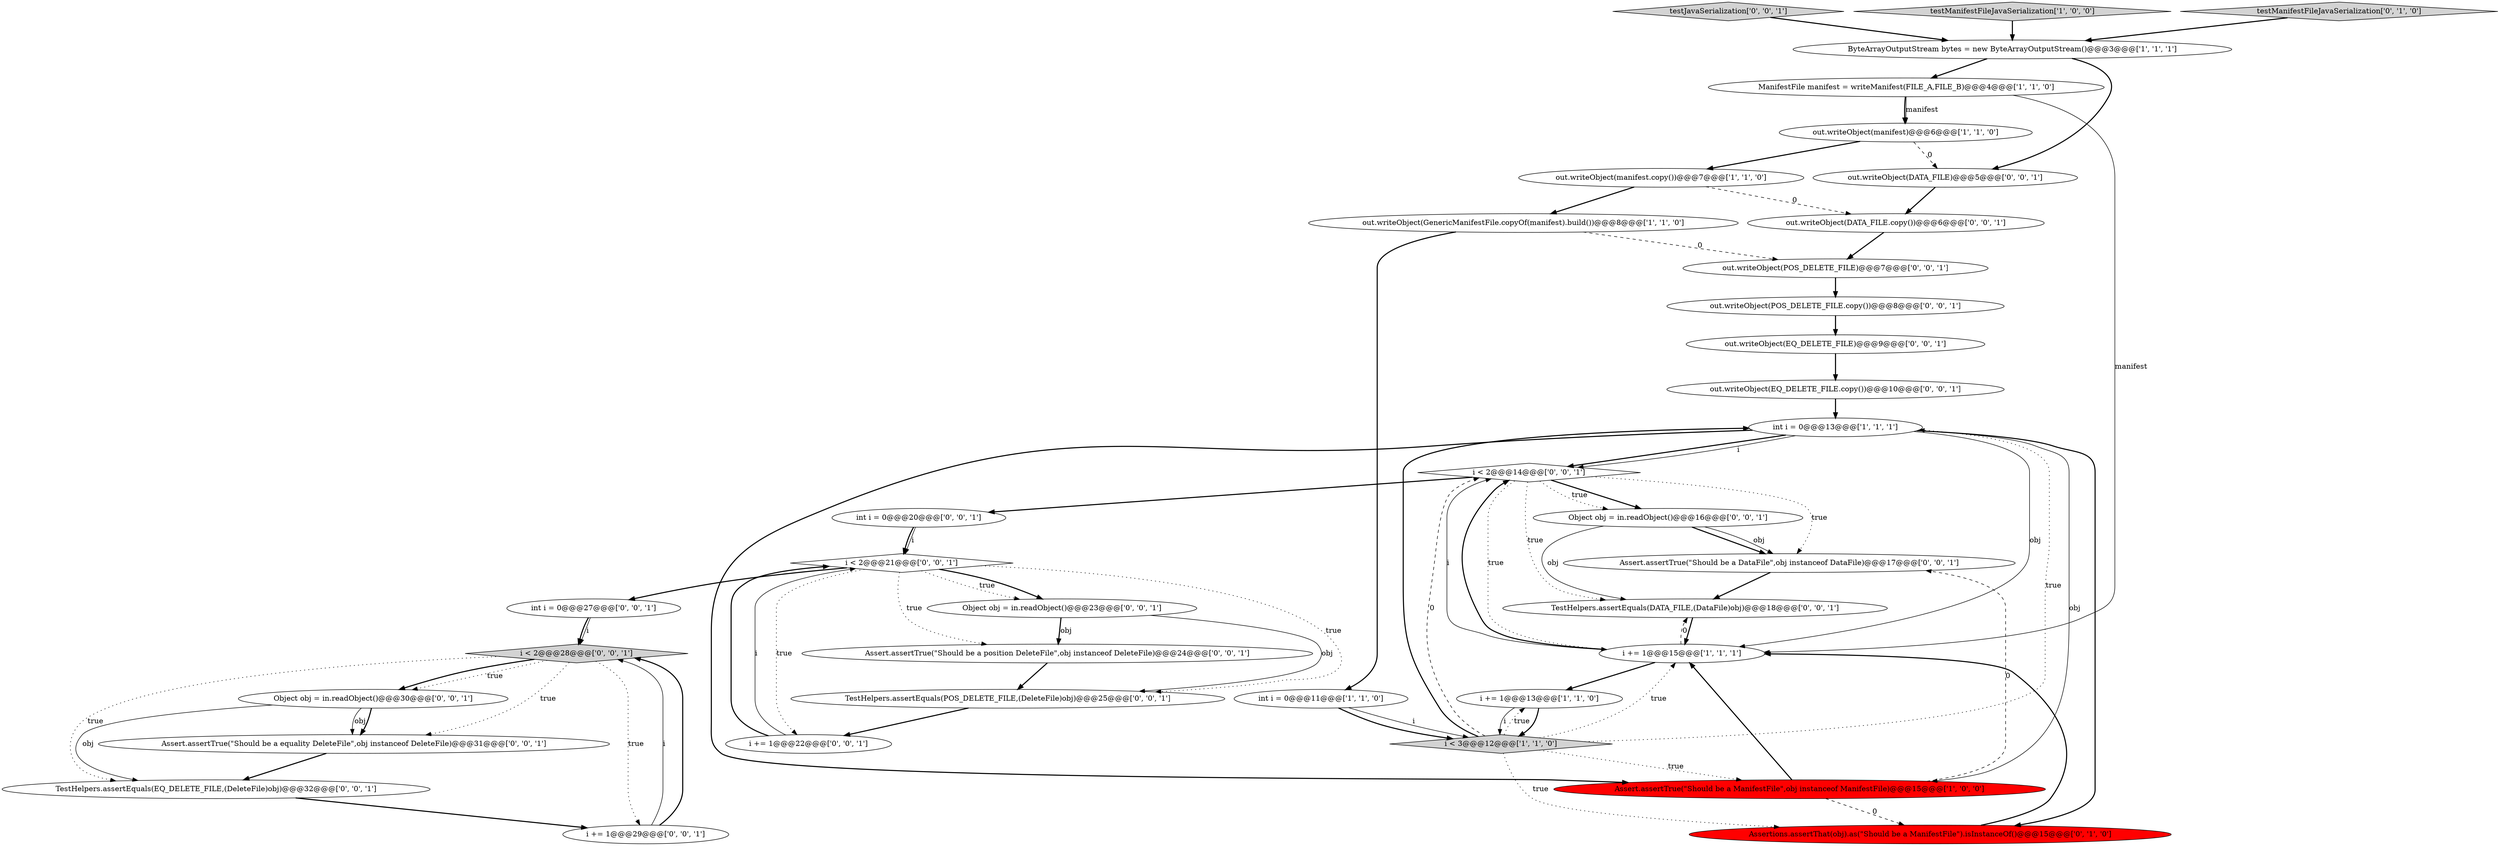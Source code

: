 digraph {
21 [style = filled, label = "out.writeObject(EQ_DELETE_FILE.copy())@@@10@@@['0', '0', '1']", fillcolor = white, shape = ellipse image = "AAA0AAABBB3BBB"];
10 [style = filled, label = "int i = 0@@@13@@@['1', '1', '1']", fillcolor = white, shape = ellipse image = "AAA0AAABBB1BBB"];
33 [style = filled, label = "out.writeObject(EQ_DELETE_FILE)@@@9@@@['0', '0', '1']", fillcolor = white, shape = ellipse image = "AAA0AAABBB3BBB"];
0 [style = filled, label = "out.writeObject(GenericManifestFile.copyOf(manifest).build())@@@8@@@['1', '1', '0']", fillcolor = white, shape = ellipse image = "AAA0AAABBB1BBB"];
14 [style = filled, label = "Assert.assertTrue(\"Should be a position DeleteFile\",obj instanceof DeleteFile)@@@24@@@['0', '0', '1']", fillcolor = white, shape = ellipse image = "AAA0AAABBB3BBB"];
17 [style = filled, label = "Assert.assertTrue(\"Should be a DataFile\",obj instanceof DataFile)@@@17@@@['0', '0', '1']", fillcolor = white, shape = ellipse image = "AAA0AAABBB3BBB"];
20 [style = filled, label = "Object obj = in.readObject()@@@23@@@['0', '0', '1']", fillcolor = white, shape = ellipse image = "AAA0AAABBB3BBB"];
36 [style = filled, label = "out.writeObject(POS_DELETE_FILE)@@@7@@@['0', '0', '1']", fillcolor = white, shape = ellipse image = "AAA0AAABBB3BBB"];
1 [style = filled, label = "out.writeObject(manifest)@@@6@@@['1', '1', '0']", fillcolor = white, shape = ellipse image = "AAA0AAABBB1BBB"];
27 [style = filled, label = "out.writeObject(POS_DELETE_FILE.copy())@@@8@@@['0', '0', '1']", fillcolor = white, shape = ellipse image = "AAA0AAABBB3BBB"];
15 [style = filled, label = "out.writeObject(DATA_FILE)@@@5@@@['0', '0', '1']", fillcolor = white, shape = ellipse image = "AAA0AAABBB3BBB"];
31 [style = filled, label = "i < 2@@@14@@@['0', '0', '1']", fillcolor = white, shape = diamond image = "AAA0AAABBB3BBB"];
34 [style = filled, label = "testJavaSerialization['0', '0', '1']", fillcolor = lightgray, shape = diamond image = "AAA0AAABBB3BBB"];
22 [style = filled, label = "i < 2@@@28@@@['0', '0', '1']", fillcolor = lightgray, shape = diamond image = "AAA0AAABBB3BBB"];
7 [style = filled, label = "out.writeObject(manifest.copy())@@@7@@@['1', '1', '0']", fillcolor = white, shape = ellipse image = "AAA0AAABBB1BBB"];
8 [style = filled, label = "i += 1@@@13@@@['1', '1', '0']", fillcolor = white, shape = ellipse image = "AAA0AAABBB1BBB"];
32 [style = filled, label = "TestHelpers.assertEquals(DATA_FILE,(DataFile)obj)@@@18@@@['0', '0', '1']", fillcolor = white, shape = ellipse image = "AAA0AAABBB3BBB"];
4 [style = filled, label = "i < 3@@@12@@@['1', '1', '0']", fillcolor = lightgray, shape = diamond image = "AAA0AAABBB1BBB"];
25 [style = filled, label = "i < 2@@@21@@@['0', '0', '1']", fillcolor = white, shape = diamond image = "AAA0AAABBB3BBB"];
24 [style = filled, label = "Object obj = in.readObject()@@@16@@@['0', '0', '1']", fillcolor = white, shape = ellipse image = "AAA0AAABBB3BBB"];
35 [style = filled, label = "Object obj = in.readObject()@@@30@@@['0', '0', '1']", fillcolor = white, shape = ellipse image = "AAA0AAABBB3BBB"];
28 [style = filled, label = "i += 1@@@29@@@['0', '0', '1']", fillcolor = white, shape = ellipse image = "AAA0AAABBB3BBB"];
11 [style = filled, label = "i += 1@@@15@@@['1', '1', '1']", fillcolor = white, shape = ellipse image = "AAA0AAABBB1BBB"];
13 [style = filled, label = "Assertions.assertThat(obj).as(\"Should be a ManifestFile\").isInstanceOf()@@@15@@@['0', '1', '0']", fillcolor = red, shape = ellipse image = "AAA1AAABBB2BBB"];
30 [style = filled, label = "Assert.assertTrue(\"Should be a equality DeleteFile\",obj instanceof DeleteFile)@@@31@@@['0', '0', '1']", fillcolor = white, shape = ellipse image = "AAA0AAABBB3BBB"];
9 [style = filled, label = "ManifestFile manifest = writeManifest(FILE_A,FILE_B)@@@4@@@['1', '1', '0']", fillcolor = white, shape = ellipse image = "AAA0AAABBB1BBB"];
5 [style = filled, label = "ByteArrayOutputStream bytes = new ByteArrayOutputStream()@@@3@@@['1', '1', '1']", fillcolor = white, shape = ellipse image = "AAA0AAABBB1BBB"];
3 [style = filled, label = "testManifestFileJavaSerialization['1', '0', '0']", fillcolor = lightgray, shape = diamond image = "AAA0AAABBB1BBB"];
6 [style = filled, label = "int i = 0@@@11@@@['1', '1', '0']", fillcolor = white, shape = ellipse image = "AAA0AAABBB1BBB"];
16 [style = filled, label = "int i = 0@@@20@@@['0', '0', '1']", fillcolor = white, shape = ellipse image = "AAA0AAABBB3BBB"];
26 [style = filled, label = "TestHelpers.assertEquals(EQ_DELETE_FILE,(DeleteFile)obj)@@@32@@@['0', '0', '1']", fillcolor = white, shape = ellipse image = "AAA0AAABBB3BBB"];
12 [style = filled, label = "testManifestFileJavaSerialization['0', '1', '0']", fillcolor = lightgray, shape = diamond image = "AAA0AAABBB2BBB"];
23 [style = filled, label = "int i = 0@@@27@@@['0', '0', '1']", fillcolor = white, shape = ellipse image = "AAA0AAABBB3BBB"];
29 [style = filled, label = "out.writeObject(DATA_FILE.copy())@@@6@@@['0', '0', '1']", fillcolor = white, shape = ellipse image = "AAA0AAABBB3BBB"];
19 [style = filled, label = "TestHelpers.assertEquals(POS_DELETE_FILE,(DeleteFile)obj)@@@25@@@['0', '0', '1']", fillcolor = white, shape = ellipse image = "AAA0AAABBB3BBB"];
18 [style = filled, label = "i += 1@@@22@@@['0', '0', '1']", fillcolor = white, shape = ellipse image = "AAA0AAABBB3BBB"];
2 [style = filled, label = "Assert.assertTrue(\"Should be a ManifestFile\",obj instanceof ManifestFile)@@@15@@@['1', '0', '0']", fillcolor = red, shape = ellipse image = "AAA1AAABBB1BBB"];
10->11 [style = solid, label="obj"];
11->32 [style = dashed, label="0"];
21->10 [style = bold, label=""];
12->5 [style = bold, label=""];
5->9 [style = bold, label=""];
1->15 [style = dashed, label="0"];
5->15 [style = bold, label=""];
23->22 [style = solid, label="i"];
2->17 [style = dashed, label="0"];
25->18 [style = dotted, label="true"];
3->5 [style = bold, label=""];
23->22 [style = bold, label=""];
2->13 [style = dashed, label="0"];
24->17 [style = bold, label=""];
22->35 [style = dotted, label="true"];
27->33 [style = bold, label=""];
26->28 [style = bold, label=""];
8->4 [style = bold, label=""];
0->36 [style = dashed, label="0"];
32->11 [style = bold, label=""];
25->19 [style = dotted, label="true"];
8->4 [style = solid, label="i"];
20->19 [style = solid, label="obj"];
29->36 [style = bold, label=""];
19->18 [style = bold, label=""];
6->4 [style = solid, label="i"];
10->31 [style = bold, label=""];
30->26 [style = bold, label=""];
7->0 [style = bold, label=""];
20->14 [style = bold, label=""];
31->11 [style = dotted, label="true"];
35->30 [style = solid, label="obj"];
13->11 [style = bold, label=""];
35->26 [style = solid, label="obj"];
4->13 [style = dotted, label="true"];
6->4 [style = bold, label=""];
25->20 [style = dotted, label="true"];
31->17 [style = dotted, label="true"];
18->25 [style = bold, label=""];
11->8 [style = bold, label=""];
10->2 [style = bold, label=""];
9->1 [style = bold, label=""];
4->2 [style = dotted, label="true"];
15->29 [style = bold, label=""];
4->10 [style = bold, label=""];
20->14 [style = solid, label="obj"];
4->10 [style = dotted, label="true"];
31->24 [style = bold, label=""];
4->11 [style = dotted, label="true"];
14->19 [style = bold, label=""];
1->7 [style = bold, label=""];
11->31 [style = bold, label=""];
25->20 [style = bold, label=""];
10->13 [style = bold, label=""];
22->26 [style = dotted, label="true"];
24->17 [style = solid, label="obj"];
24->32 [style = solid, label="obj"];
18->25 [style = solid, label="i"];
22->35 [style = bold, label=""];
28->22 [style = solid, label="i"];
35->30 [style = bold, label=""];
2->11 [style = bold, label=""];
28->22 [style = bold, label=""];
0->6 [style = bold, label=""];
31->16 [style = bold, label=""];
25->23 [style = bold, label=""];
34->5 [style = bold, label=""];
4->8 [style = dotted, label="true"];
22->28 [style = dotted, label="true"];
4->31 [style = dashed, label="0"];
11->31 [style = solid, label="i"];
16->25 [style = bold, label=""];
25->14 [style = dotted, label="true"];
10->2 [style = solid, label="obj"];
17->32 [style = bold, label=""];
16->25 [style = solid, label="i"];
31->32 [style = dotted, label="true"];
10->31 [style = solid, label="i"];
36->27 [style = bold, label=""];
9->11 [style = solid, label="manifest"];
7->29 [style = dashed, label="0"];
31->24 [style = dotted, label="true"];
22->30 [style = dotted, label="true"];
33->21 [style = bold, label=""];
9->1 [style = solid, label="manifest"];
}
